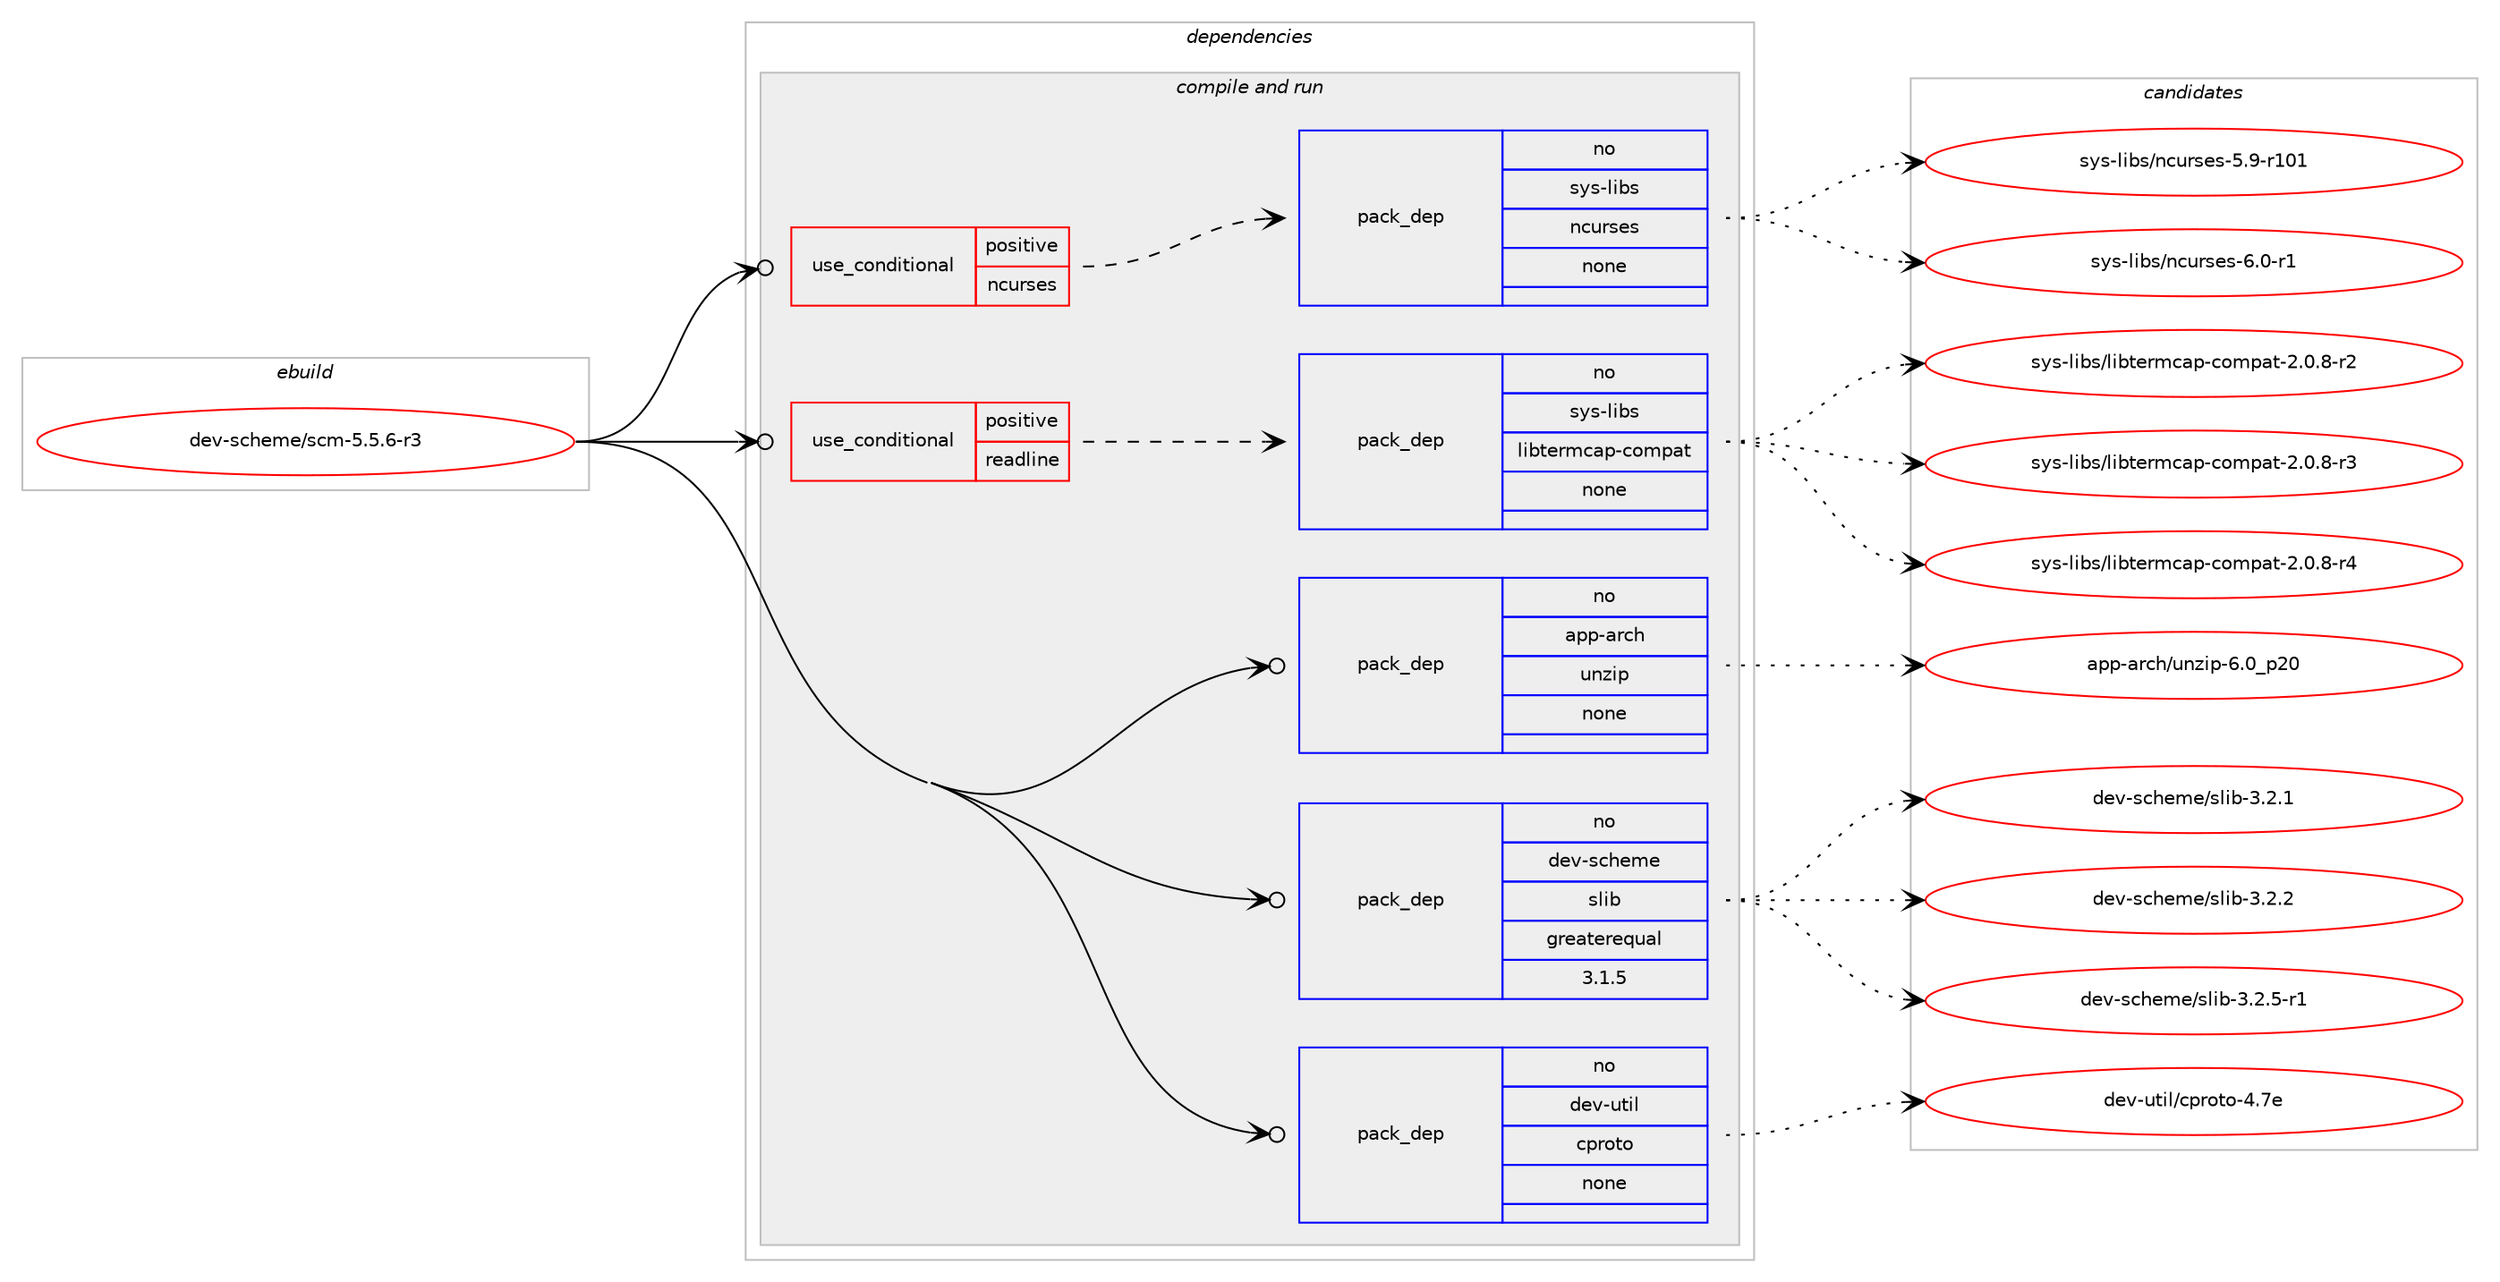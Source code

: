 digraph prolog {

# *************
# Graph options
# *************

newrank=true;
concentrate=true;
compound=true;
graph [rankdir=LR,fontname=Helvetica,fontsize=10,ranksep=1.5];#, ranksep=2.5, nodesep=0.2];
edge  [arrowhead=vee];
node  [fontname=Helvetica,fontsize=10];

# **********
# The ebuild
# **********

subgraph cluster_leftcol {
color=gray;
rank=same;
label=<<i>ebuild</i>>;
id [label="dev-scheme/scm-5.5.6-r3", color=red, width=4, href="../dev-scheme/scm-5.5.6-r3.svg"];
}

# ****************
# The dependencies
# ****************

subgraph cluster_midcol {
color=gray;
label=<<i>dependencies</i>>;
subgraph cluster_compile {
fillcolor="#eeeeee";
style=filled;
label=<<i>compile</i>>;
}
subgraph cluster_compileandrun {
fillcolor="#eeeeee";
style=filled;
label=<<i>compile and run</i>>;
subgraph cond77057 {
dependency279055 [label=<<TABLE BORDER="0" CELLBORDER="1" CELLSPACING="0" CELLPADDING="4"><TR><TD ROWSPAN="3" CELLPADDING="10">use_conditional</TD></TR><TR><TD>positive</TD></TR><TR><TD>ncurses</TD></TR></TABLE>>, shape=none, color=red];
subgraph pack197852 {
dependency279056 [label=<<TABLE BORDER="0" CELLBORDER="1" CELLSPACING="0" CELLPADDING="4" WIDTH="220"><TR><TD ROWSPAN="6" CELLPADDING="30">pack_dep</TD></TR><TR><TD WIDTH="110">no</TD></TR><TR><TD>sys-libs</TD></TR><TR><TD>ncurses</TD></TR><TR><TD>none</TD></TR><TR><TD></TD></TR></TABLE>>, shape=none, color=blue];
}
dependency279055:e -> dependency279056:w [weight=20,style="dashed",arrowhead="vee"];
}
id:e -> dependency279055:w [weight=20,style="solid",arrowhead="odotvee"];
subgraph cond77058 {
dependency279057 [label=<<TABLE BORDER="0" CELLBORDER="1" CELLSPACING="0" CELLPADDING="4"><TR><TD ROWSPAN="3" CELLPADDING="10">use_conditional</TD></TR><TR><TD>positive</TD></TR><TR><TD>readline</TD></TR></TABLE>>, shape=none, color=red];
subgraph pack197853 {
dependency279058 [label=<<TABLE BORDER="0" CELLBORDER="1" CELLSPACING="0" CELLPADDING="4" WIDTH="220"><TR><TD ROWSPAN="6" CELLPADDING="30">pack_dep</TD></TR><TR><TD WIDTH="110">no</TD></TR><TR><TD>sys-libs</TD></TR><TR><TD>libtermcap-compat</TD></TR><TR><TD>none</TD></TR><TR><TD></TD></TR></TABLE>>, shape=none, color=blue];
}
dependency279057:e -> dependency279058:w [weight=20,style="dashed",arrowhead="vee"];
}
id:e -> dependency279057:w [weight=20,style="solid",arrowhead="odotvee"];
subgraph pack197854 {
dependency279059 [label=<<TABLE BORDER="0" CELLBORDER="1" CELLSPACING="0" CELLPADDING="4" WIDTH="220"><TR><TD ROWSPAN="6" CELLPADDING="30">pack_dep</TD></TR><TR><TD WIDTH="110">no</TD></TR><TR><TD>app-arch</TD></TR><TR><TD>unzip</TD></TR><TR><TD>none</TD></TR><TR><TD></TD></TR></TABLE>>, shape=none, color=blue];
}
id:e -> dependency279059:w [weight=20,style="solid",arrowhead="odotvee"];
subgraph pack197855 {
dependency279060 [label=<<TABLE BORDER="0" CELLBORDER="1" CELLSPACING="0" CELLPADDING="4" WIDTH="220"><TR><TD ROWSPAN="6" CELLPADDING="30">pack_dep</TD></TR><TR><TD WIDTH="110">no</TD></TR><TR><TD>dev-scheme</TD></TR><TR><TD>slib</TD></TR><TR><TD>greaterequal</TD></TR><TR><TD>3.1.5</TD></TR></TABLE>>, shape=none, color=blue];
}
id:e -> dependency279060:w [weight=20,style="solid",arrowhead="odotvee"];
subgraph pack197856 {
dependency279061 [label=<<TABLE BORDER="0" CELLBORDER="1" CELLSPACING="0" CELLPADDING="4" WIDTH="220"><TR><TD ROWSPAN="6" CELLPADDING="30">pack_dep</TD></TR><TR><TD WIDTH="110">no</TD></TR><TR><TD>dev-util</TD></TR><TR><TD>cproto</TD></TR><TR><TD>none</TD></TR><TR><TD></TD></TR></TABLE>>, shape=none, color=blue];
}
id:e -> dependency279061:w [weight=20,style="solid",arrowhead="odotvee"];
}
subgraph cluster_run {
fillcolor="#eeeeee";
style=filled;
label=<<i>run</i>>;
}
}

# **************
# The candidates
# **************

subgraph cluster_choices {
rank=same;
color=gray;
label=<<i>candidates</i>>;

subgraph choice197852 {
color=black;
nodesep=1;
choice115121115451081059811547110991171141151011154553465745114494849 [label="sys-libs/ncurses-5.9-r101", color=red, width=4,href="../sys-libs/ncurses-5.9-r101.svg"];
choice11512111545108105981154711099117114115101115455446484511449 [label="sys-libs/ncurses-6.0-r1", color=red, width=4,href="../sys-libs/ncurses-6.0-r1.svg"];
dependency279056:e -> choice115121115451081059811547110991171141151011154553465745114494849:w [style=dotted,weight="100"];
dependency279056:e -> choice11512111545108105981154711099117114115101115455446484511449:w [style=dotted,weight="100"];
}
subgraph choice197853 {
color=black;
nodesep=1;
choice1151211154510810598115471081059811610111410999971124599111109112971164550464846564511450 [label="sys-libs/libtermcap-compat-2.0.8-r2", color=red, width=4,href="../sys-libs/libtermcap-compat-2.0.8-r2.svg"];
choice1151211154510810598115471081059811610111410999971124599111109112971164550464846564511451 [label="sys-libs/libtermcap-compat-2.0.8-r3", color=red, width=4,href="../sys-libs/libtermcap-compat-2.0.8-r3.svg"];
choice1151211154510810598115471081059811610111410999971124599111109112971164550464846564511452 [label="sys-libs/libtermcap-compat-2.0.8-r4", color=red, width=4,href="../sys-libs/libtermcap-compat-2.0.8-r4.svg"];
dependency279058:e -> choice1151211154510810598115471081059811610111410999971124599111109112971164550464846564511450:w [style=dotted,weight="100"];
dependency279058:e -> choice1151211154510810598115471081059811610111410999971124599111109112971164550464846564511451:w [style=dotted,weight="100"];
dependency279058:e -> choice1151211154510810598115471081059811610111410999971124599111109112971164550464846564511452:w [style=dotted,weight="100"];
}
subgraph choice197854 {
color=black;
nodesep=1;
choice971121124597114991044711711012210511245544648951125048 [label="app-arch/unzip-6.0_p20", color=red, width=4,href="../app-arch/unzip-6.0_p20.svg"];
dependency279059:e -> choice971121124597114991044711711012210511245544648951125048:w [style=dotted,weight="100"];
}
subgraph choice197855 {
color=black;
nodesep=1;
choice10010111845115991041011091014711510810598455146504649 [label="dev-scheme/slib-3.2.1", color=red, width=4,href="../dev-scheme/slib-3.2.1.svg"];
choice10010111845115991041011091014711510810598455146504650 [label="dev-scheme/slib-3.2.2", color=red, width=4,href="../dev-scheme/slib-3.2.2.svg"];
choice100101118451159910410110910147115108105984551465046534511449 [label="dev-scheme/slib-3.2.5-r1", color=red, width=4,href="../dev-scheme/slib-3.2.5-r1.svg"];
dependency279060:e -> choice10010111845115991041011091014711510810598455146504649:w [style=dotted,weight="100"];
dependency279060:e -> choice10010111845115991041011091014711510810598455146504650:w [style=dotted,weight="100"];
dependency279060:e -> choice100101118451159910410110910147115108105984551465046534511449:w [style=dotted,weight="100"];
}
subgraph choice197856 {
color=black;
nodesep=1;
choice10010111845117116105108479911211411111611145524655101 [label="dev-util/cproto-4.7e", color=red, width=4,href="../dev-util/cproto-4.7e.svg"];
dependency279061:e -> choice10010111845117116105108479911211411111611145524655101:w [style=dotted,weight="100"];
}
}

}

